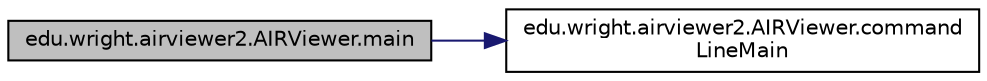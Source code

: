 digraph "edu.wright.airviewer2.AIRViewer.main"
{
 // LATEX_PDF_SIZE
  edge [fontname="Helvetica",fontsize="10",labelfontname="Helvetica",labelfontsize="10"];
  node [fontname="Helvetica",fontsize="10",shape=record];
  rankdir="LR";
  Node0 [label="edu.wright.airviewer2.AIRViewer.main",height=0.2,width=0.4,color="black", fillcolor="grey75", style="filled", fontcolor="black",tooltip=" "];
  Node0 -> Node1 [color="midnightblue",fontsize="10",style="solid",fontname="Helvetica"];
  Node1 [label="edu.wright.airviewer2.AIRViewer.command\lLineMain",height=0.2,width=0.4,color="black", fillcolor="white", style="filled",URL="$classedu_1_1wright_1_1airviewer2_1_1_a_i_r_viewer_ae1ae0f657f32c3ee9f26b2f0fba60a35.html#ae1ae0f657f32c3ee9f26b2f0fba60a35",tooltip="This function parses the command line arguments and invokes operations based on the arguments."];
}
